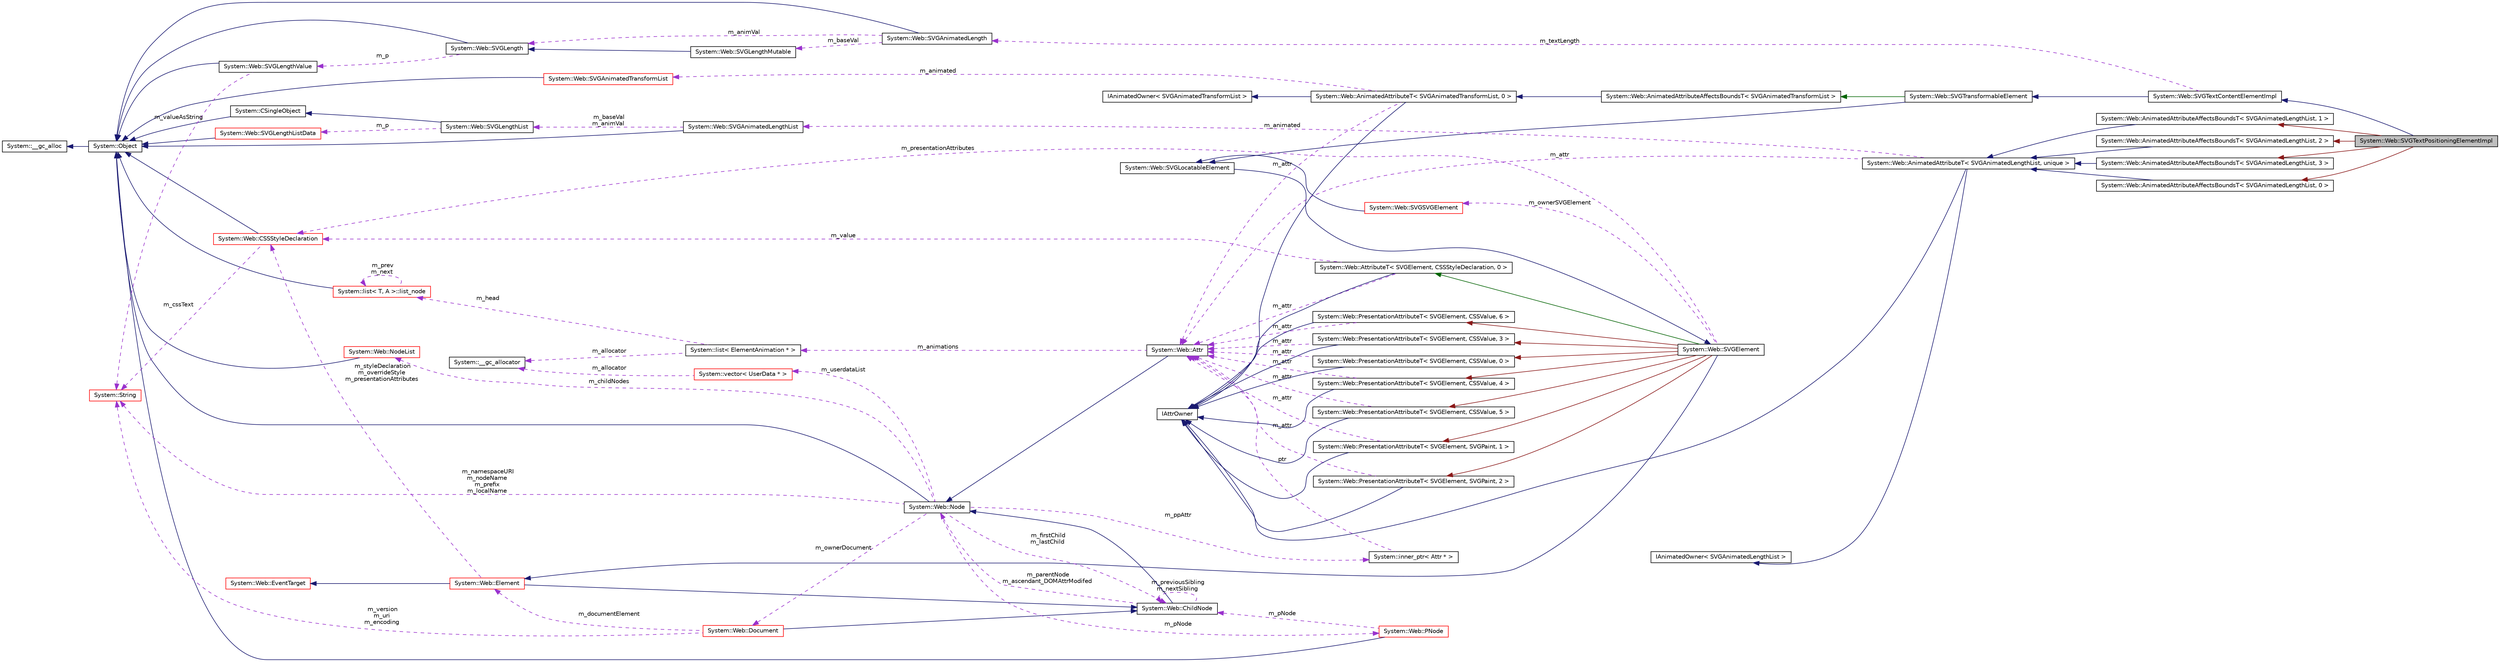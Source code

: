 digraph G
{
  edge [fontname="Helvetica",fontsize="10",labelfontname="Helvetica",labelfontsize="10"];
  node [fontname="Helvetica",fontsize="10",shape=record];
  rankdir="LR";
  Node1 [label="System::Web::SVGTextPositioningElementImpl",height=0.2,width=0.4,color="black", fillcolor="grey75", style="filled" fontcolor="black"];
  Node2 -> Node1 [dir="back",color="midnightblue",fontsize="10",style="solid",fontname="Helvetica"];
  Node2 [label="System::Web::SVGTextContentElementImpl",height=0.2,width=0.4,color="black", fillcolor="white", style="filled",URL="$class_system_1_1_web_1_1_s_v_g_text_content_element_impl.html"];
  Node3 -> Node2 [dir="back",color="midnightblue",fontsize="10",style="solid",fontname="Helvetica"];
  Node3 [label="System::Web::SVGTransformableElement",height=0.2,width=0.4,color="black", fillcolor="white", style="filled",URL="$class_system_1_1_web_1_1_s_v_g_transformable_element.html"];
  Node4 -> Node3 [dir="back",color="midnightblue",fontsize="10",style="solid",fontname="Helvetica"];
  Node4 [label="System::Web::SVGLocatableElement",height=0.2,width=0.4,color="black", fillcolor="white", style="filled",URL="$class_system_1_1_web_1_1_s_v_g_locatable_element.html"];
  Node5 -> Node4 [dir="back",color="midnightblue",fontsize="10",style="solid",fontname="Helvetica"];
  Node5 [label="System::Web::SVGElement",height=0.2,width=0.4,color="black", fillcolor="white", style="filled",URL="$class_system_1_1_web_1_1_s_v_g_element.html"];
  Node6 -> Node5 [dir="back",color="midnightblue",fontsize="10",style="solid",fontname="Helvetica"];
  Node6 [label="System::Web::Element",height=0.2,width=0.4,color="red", fillcolor="white", style="filled",URL="$class_system_1_1_web_1_1_element.html"];
  Node7 -> Node6 [dir="back",color="midnightblue",fontsize="10",style="solid",fontname="Helvetica"];
  Node7 [label="System::Web::ChildNode",height=0.2,width=0.4,color="black", fillcolor="white", style="filled",URL="$class_system_1_1_web_1_1_child_node.html"];
  Node8 -> Node7 [dir="back",color="midnightblue",fontsize="10",style="solid",fontname="Helvetica"];
  Node8 [label="System::Web::Node",height=0.2,width=0.4,color="black", fillcolor="white", style="filled",URL="$class_system_1_1_web_1_1_node.html"];
  Node9 -> Node8 [dir="back",color="midnightblue",fontsize="10",style="solid",fontname="Helvetica"];
  Node9 [label="System::Object",height=0.2,width=0.4,color="black", fillcolor="white", style="filled",URL="$class_system_1_1_object.html"];
  Node10 -> Node9 [dir="back",color="midnightblue",fontsize="10",style="solid",fontname="Helvetica"];
  Node10 [label="System::__gc_alloc",height=0.2,width=0.4,color="black", fillcolor="white", style="filled",URL="$class_system_1_1____gc__alloc.html"];
  Node11 -> Node8 [dir="back",color="darkorchid3",fontsize="10",style="dashed",label=" m_childNodes" ,fontname="Helvetica"];
  Node11 [label="System::Web::NodeList",height=0.2,width=0.4,color="red", fillcolor="white", style="filled",URL="$class_system_1_1_web_1_1_node_list.html"];
  Node9 -> Node11 [dir="back",color="midnightblue",fontsize="10",style="solid",fontname="Helvetica"];
  Node12 -> Node8 [dir="back",color="darkorchid3",fontsize="10",style="dashed",label=" m_ownerDocument" ,fontname="Helvetica"];
  Node12 [label="System::Web::Document",height=0.2,width=0.4,color="red", fillcolor="white", style="filled",URL="$class_system_1_1_web_1_1_document.html"];
  Node7 -> Node12 [dir="back",color="midnightblue",fontsize="10",style="solid",fontname="Helvetica"];
  Node13 -> Node12 [dir="back",color="darkorchid3",fontsize="10",style="dashed",label=" m_version\nm_uri\nm_encoding" ,fontname="Helvetica"];
  Node13 [label="System::String",height=0.2,width=0.4,color="red", fillcolor="white", style="filled",URL="$class_system_1_1_string.html"];
  Node6 -> Node12 [dir="back",color="darkorchid3",fontsize="10",style="dashed",label=" m_documentElement" ,fontname="Helvetica"];
  Node13 -> Node8 [dir="back",color="darkorchid3",fontsize="10",style="dashed",label=" m_namespaceURI\nm_nodeName\nm_prefix\nm_localName" ,fontname="Helvetica"];
  Node14 -> Node8 [dir="back",color="darkorchid3",fontsize="10",style="dashed",label=" m_pNode" ,fontname="Helvetica"];
  Node14 [label="System::Web::PNode",height=0.2,width=0.4,color="red", fillcolor="white", style="filled",URL="$class_system_1_1_web_1_1_p_node.html"];
  Node9 -> Node14 [dir="back",color="midnightblue",fontsize="10",style="solid",fontname="Helvetica"];
  Node7 -> Node14 [dir="back",color="darkorchid3",fontsize="10",style="dashed",label=" m_pNode" ,fontname="Helvetica"];
  Node7 -> Node8 [dir="back",color="darkorchid3",fontsize="10",style="dashed",label=" m_firstChild\nm_lastChild" ,fontname="Helvetica"];
  Node15 -> Node8 [dir="back",color="darkorchid3",fontsize="10",style="dashed",label=" m_userdataList" ,fontname="Helvetica"];
  Node15 [label="System::vector\< UserData * \>",height=0.2,width=0.4,color="red", fillcolor="white", style="filled",URL="$class_system_1_1vector.html"];
  Node16 -> Node15 [dir="back",color="darkorchid3",fontsize="10",style="dashed",label=" m_allocator" ,fontname="Helvetica"];
  Node16 [label="System::__gc_allocator",height=0.2,width=0.4,color="black", fillcolor="white", style="filled",URL="$class_system_1_1____gc__allocator.html"];
  Node17 -> Node8 [dir="back",color="darkorchid3",fontsize="10",style="dashed",label=" m_ppAttr" ,fontname="Helvetica"];
  Node17 [label="System::inner_ptr\< Attr * \>",height=0.2,width=0.4,color="black", fillcolor="white", style="filled",URL="$class_system_1_1inner__ptr.html"];
  Node18 -> Node17 [dir="back",color="darkorchid3",fontsize="10",style="dashed",label=" ptr" ,fontname="Helvetica"];
  Node18 [label="System::Web::Attr",height=0.2,width=0.4,color="black", fillcolor="white", style="filled",URL="$class_system_1_1_web_1_1_attr.html"];
  Node8 -> Node18 [dir="back",color="midnightblue",fontsize="10",style="solid",fontname="Helvetica"];
  Node19 -> Node18 [dir="back",color="darkorchid3",fontsize="10",style="dashed",label=" m_animations" ,fontname="Helvetica"];
  Node19 [label="System::list\< ElementAnimation * \>",height=0.2,width=0.4,color="black", fillcolor="white", style="filled",URL="$class_system_1_1list.html"];
  Node16 -> Node19 [dir="back",color="darkorchid3",fontsize="10",style="dashed",label=" m_allocator" ,fontname="Helvetica"];
  Node20 -> Node19 [dir="back",color="darkorchid3",fontsize="10",style="dashed",label=" m_head" ,fontname="Helvetica"];
  Node20 [label="System::list\< T, A \>::list_node",height=0.2,width=0.4,color="red", fillcolor="white", style="filled",URL="$class_system_1_1list_1_1list__node.html"];
  Node9 -> Node20 [dir="back",color="midnightblue",fontsize="10",style="solid",fontname="Helvetica"];
  Node20 -> Node20 [dir="back",color="darkorchid3",fontsize="10",style="dashed",label=" m_prev\nm_next" ,fontname="Helvetica"];
  Node8 -> Node7 [dir="back",color="darkorchid3",fontsize="10",style="dashed",label=" m_parentNode\nm_ascendant_DOMAttrModifed" ,fontname="Helvetica"];
  Node7 -> Node7 [dir="back",color="darkorchid3",fontsize="10",style="dashed",label=" m_previousSibling\nm_nextSibling" ,fontname="Helvetica"];
  Node21 -> Node6 [dir="back",color="midnightblue",fontsize="10",style="solid",fontname="Helvetica"];
  Node21 [label="System::Web::EventTarget",height=0.2,width=0.4,color="red", fillcolor="white", style="filled",URL="$class_system_1_1_web_1_1_event_target.html"];
  Node22 -> Node6 [dir="back",color="darkorchid3",fontsize="10",style="dashed",label=" m_styleDeclaration\nm_overrideStyle\nm_presentationAttributes" ,fontname="Helvetica"];
  Node22 [label="System::Web::CSSStyleDeclaration",height=0.2,width=0.4,color="red", fillcolor="white", style="filled",URL="$class_system_1_1_web_1_1_c_s_s_style_declaration.html"];
  Node9 -> Node22 [dir="back",color="midnightblue",fontsize="10",style="solid",fontname="Helvetica"];
  Node13 -> Node22 [dir="back",color="darkorchid3",fontsize="10",style="dashed",label=" m_cssText" ,fontname="Helvetica"];
  Node23 -> Node5 [dir="back",color="darkgreen",fontsize="10",style="solid",fontname="Helvetica"];
  Node23 [label="System::Web::AttributeT\< SVGElement, CSSStyleDeclaration, 0 \>",height=0.2,width=0.4,color="black", fillcolor="white", style="filled",URL="$class_system_1_1_web_1_1_attribute_t.html"];
  Node24 -> Node23 [dir="back",color="midnightblue",fontsize="10",style="solid",fontname="Helvetica"];
  Node24 [label="IAttrOwner",height=0.2,width=0.4,color="black", fillcolor="white", style="filled",URL="$class_i_attr_owner.html"];
  Node18 -> Node23 [dir="back",color="darkorchid3",fontsize="10",style="dashed",label=" m_attr" ,fontname="Helvetica"];
  Node22 -> Node23 [dir="back",color="darkorchid3",fontsize="10",style="dashed",label=" m_value" ,fontname="Helvetica"];
  Node25 -> Node5 [dir="back",color="firebrick4",fontsize="10",style="solid",fontname="Helvetica"];
  Node25 [label="System::Web::PresentationAttributeT\< SVGElement, CSSValue, 0 \>",height=0.2,width=0.4,color="black", fillcolor="white", style="filled",URL="$class_system_1_1_web_1_1_presentation_attribute_t.html"];
  Node24 -> Node25 [dir="back",color="midnightblue",fontsize="10",style="solid",fontname="Helvetica"];
  Node18 -> Node25 [dir="back",color="darkorchid3",fontsize="10",style="dashed",label=" m_attr" ,fontname="Helvetica"];
  Node26 -> Node5 [dir="back",color="firebrick4",fontsize="10",style="solid",fontname="Helvetica"];
  Node26 [label="System::Web::PresentationAttributeT\< SVGElement, SVGPaint, 1 \>",height=0.2,width=0.4,color="black", fillcolor="white", style="filled",URL="$class_system_1_1_web_1_1_presentation_attribute_t.html"];
  Node24 -> Node26 [dir="back",color="midnightblue",fontsize="10",style="solid",fontname="Helvetica"];
  Node18 -> Node26 [dir="back",color="darkorchid3",fontsize="10",style="dashed",label=" m_attr" ,fontname="Helvetica"];
  Node27 -> Node5 [dir="back",color="firebrick4",fontsize="10",style="solid",fontname="Helvetica"];
  Node27 [label="System::Web::PresentationAttributeT\< SVGElement, SVGPaint, 2 \>",height=0.2,width=0.4,color="black", fillcolor="white", style="filled",URL="$class_system_1_1_web_1_1_presentation_attribute_t.html"];
  Node24 -> Node27 [dir="back",color="midnightblue",fontsize="10",style="solid",fontname="Helvetica"];
  Node18 -> Node27 [dir="back",color="darkorchid3",fontsize="10",style="dashed",label=" m_attr" ,fontname="Helvetica"];
  Node28 -> Node5 [dir="back",color="firebrick4",fontsize="10",style="solid",fontname="Helvetica"];
  Node28 [label="System::Web::PresentationAttributeT\< SVGElement, CSSValue, 3 \>",height=0.2,width=0.4,color="black", fillcolor="white", style="filled",URL="$class_system_1_1_web_1_1_presentation_attribute_t.html"];
  Node24 -> Node28 [dir="back",color="midnightblue",fontsize="10",style="solid",fontname="Helvetica"];
  Node18 -> Node28 [dir="back",color="darkorchid3",fontsize="10",style="dashed",label=" m_attr" ,fontname="Helvetica"];
  Node29 -> Node5 [dir="back",color="firebrick4",fontsize="10",style="solid",fontname="Helvetica"];
  Node29 [label="System::Web::PresentationAttributeT\< SVGElement, CSSValue, 4 \>",height=0.2,width=0.4,color="black", fillcolor="white", style="filled",URL="$class_system_1_1_web_1_1_presentation_attribute_t.html"];
  Node24 -> Node29 [dir="back",color="midnightblue",fontsize="10",style="solid",fontname="Helvetica"];
  Node18 -> Node29 [dir="back",color="darkorchid3",fontsize="10",style="dashed",label=" m_attr" ,fontname="Helvetica"];
  Node30 -> Node5 [dir="back",color="firebrick4",fontsize="10",style="solid",fontname="Helvetica"];
  Node30 [label="System::Web::PresentationAttributeT\< SVGElement, CSSValue, 5 \>",height=0.2,width=0.4,color="black", fillcolor="white", style="filled",URL="$class_system_1_1_web_1_1_presentation_attribute_t.html"];
  Node24 -> Node30 [dir="back",color="midnightblue",fontsize="10",style="solid",fontname="Helvetica"];
  Node18 -> Node30 [dir="back",color="darkorchid3",fontsize="10",style="dashed",label=" m_attr" ,fontname="Helvetica"];
  Node31 -> Node5 [dir="back",color="firebrick4",fontsize="10",style="solid",fontname="Helvetica"];
  Node31 [label="System::Web::PresentationAttributeT\< SVGElement, CSSValue, 6 \>",height=0.2,width=0.4,color="black", fillcolor="white", style="filled",URL="$class_system_1_1_web_1_1_presentation_attribute_t.html"];
  Node24 -> Node31 [dir="back",color="midnightblue",fontsize="10",style="solid",fontname="Helvetica"];
  Node18 -> Node31 [dir="back",color="darkorchid3",fontsize="10",style="dashed",label=" m_attr" ,fontname="Helvetica"];
  Node32 -> Node5 [dir="back",color="darkorchid3",fontsize="10",style="dashed",label=" m_ownerSVGElement" ,fontname="Helvetica"];
  Node32 [label="System::Web::SVGSVGElement",height=0.2,width=0.4,color="red", fillcolor="white", style="filled",URL="$class_system_1_1_web_1_1_s_v_g_s_v_g_element.html"];
  Node4 -> Node32 [dir="back",color="midnightblue",fontsize="10",style="solid",fontname="Helvetica"];
  Node22 -> Node5 [dir="back",color="darkorchid3",fontsize="10",style="dashed",label=" m_presentationAttributes" ,fontname="Helvetica"];
  Node33 -> Node3 [dir="back",color="darkgreen",fontsize="10",style="solid",fontname="Helvetica"];
  Node33 [label="System::Web::AnimatedAttributeAffectsBoundsT\< SVGAnimatedTransformList \>",height=0.2,width=0.4,color="black", fillcolor="white", style="filled",URL="$class_system_1_1_web_1_1_animated_attribute_affects_bounds_t.html"];
  Node34 -> Node33 [dir="back",color="midnightblue",fontsize="10",style="solid",fontname="Helvetica"];
  Node34 [label="System::Web::AnimatedAttributeT\< SVGAnimatedTransformList, 0 \>",height=0.2,width=0.4,color="black", fillcolor="white", style="filled",URL="$class_system_1_1_web_1_1_animated_attribute_t.html"];
  Node24 -> Node34 [dir="back",color="midnightblue",fontsize="10",style="solid",fontname="Helvetica"];
  Node35 -> Node34 [dir="back",color="midnightblue",fontsize="10",style="solid",fontname="Helvetica"];
  Node35 [label="IAnimatedOwner\< SVGAnimatedTransformList \>",height=0.2,width=0.4,color="black", fillcolor="white", style="filled",URL="$class_i_animated_owner.html"];
  Node36 -> Node34 [dir="back",color="darkorchid3",fontsize="10",style="dashed",label=" m_animated" ,fontname="Helvetica"];
  Node36 [label="System::Web::SVGAnimatedTransformList",height=0.2,width=0.4,color="red", fillcolor="white", style="filled",URL="$class_system_1_1_web_1_1_s_v_g_animated_transform_list.html"];
  Node9 -> Node36 [dir="back",color="midnightblue",fontsize="10",style="solid",fontname="Helvetica"];
  Node18 -> Node34 [dir="back",color="darkorchid3",fontsize="10",style="dashed",label=" m_attr" ,fontname="Helvetica"];
  Node37 -> Node2 [dir="back",color="darkorchid3",fontsize="10",style="dashed",label=" m_textLength" ,fontname="Helvetica"];
  Node37 [label="System::Web::SVGAnimatedLength",height=0.2,width=0.4,color="black", fillcolor="white", style="filled",URL="$class_system_1_1_web_1_1_s_v_g_animated_length.html"];
  Node9 -> Node37 [dir="back",color="midnightblue",fontsize="10",style="solid",fontname="Helvetica"];
  Node38 -> Node37 [dir="back",color="darkorchid3",fontsize="10",style="dashed",label=" m_animVal" ,fontname="Helvetica"];
  Node38 [label="System::Web::SVGLength",height=0.2,width=0.4,color="black", fillcolor="white", style="filled",URL="$class_system_1_1_web_1_1_s_v_g_length.html"];
  Node9 -> Node38 [dir="back",color="midnightblue",fontsize="10",style="solid",fontname="Helvetica"];
  Node39 -> Node38 [dir="back",color="darkorchid3",fontsize="10",style="dashed",label=" m_p" ,fontname="Helvetica"];
  Node39 [label="System::Web::SVGLengthValue",height=0.2,width=0.4,color="black", fillcolor="white", style="filled",URL="$class_system_1_1_web_1_1_s_v_g_length_value.html"];
  Node9 -> Node39 [dir="back",color="midnightblue",fontsize="10",style="solid",fontname="Helvetica"];
  Node13 -> Node39 [dir="back",color="darkorchid3",fontsize="10",style="dashed",label=" m_valueAsString" ,fontname="Helvetica"];
  Node40 -> Node37 [dir="back",color="darkorchid3",fontsize="10",style="dashed",label=" m_baseVal" ,fontname="Helvetica"];
  Node40 [label="System::Web::SVGLengthMutable",height=0.2,width=0.4,color="black", fillcolor="white", style="filled",URL="$class_system_1_1_web_1_1_s_v_g_length_mutable.html"];
  Node38 -> Node40 [dir="back",color="midnightblue",fontsize="10",style="solid",fontname="Helvetica"];
  Node41 -> Node1 [dir="back",color="firebrick4",fontsize="10",style="solid",fontname="Helvetica"];
  Node41 [label="System::Web::AnimatedAttributeAffectsBoundsT\< SVGAnimatedLengthList, 0 \>",height=0.2,width=0.4,color="black", fillcolor="white", style="filled",URL="$class_system_1_1_web_1_1_animated_attribute_affects_bounds_t.html"];
  Node42 -> Node41 [dir="back",color="midnightblue",fontsize="10",style="solid",fontname="Helvetica"];
  Node42 [label="System::Web::AnimatedAttributeT\< SVGAnimatedLengthList, unique \>",height=0.2,width=0.4,color="black", fillcolor="white", style="filled",URL="$class_system_1_1_web_1_1_animated_attribute_t.html"];
  Node24 -> Node42 [dir="back",color="midnightblue",fontsize="10",style="solid",fontname="Helvetica"];
  Node43 -> Node42 [dir="back",color="midnightblue",fontsize="10",style="solid",fontname="Helvetica"];
  Node43 [label="IAnimatedOwner\< SVGAnimatedLengthList \>",height=0.2,width=0.4,color="black", fillcolor="white", style="filled",URL="$class_i_animated_owner.html"];
  Node18 -> Node42 [dir="back",color="darkorchid3",fontsize="10",style="dashed",label=" m_attr" ,fontname="Helvetica"];
  Node44 -> Node42 [dir="back",color="darkorchid3",fontsize="10",style="dashed",label=" m_animated" ,fontname="Helvetica"];
  Node44 [label="System::Web::SVGAnimatedLengthList",height=0.2,width=0.4,color="black", fillcolor="white", style="filled",URL="$class_system_1_1_web_1_1_s_v_g_animated_length_list.html"];
  Node9 -> Node44 [dir="back",color="midnightblue",fontsize="10",style="solid",fontname="Helvetica"];
  Node45 -> Node44 [dir="back",color="darkorchid3",fontsize="10",style="dashed",label=" m_baseVal\nm_animVal" ,fontname="Helvetica"];
  Node45 [label="System::Web::SVGLengthList",height=0.2,width=0.4,color="black", fillcolor="white", style="filled",URL="$class_system_1_1_web_1_1_s_v_g_length_list.html"];
  Node46 -> Node45 [dir="back",color="midnightblue",fontsize="10",style="solid",fontname="Helvetica"];
  Node46 [label="System::CSingleObject",height=0.2,width=0.4,color="black", fillcolor="white", style="filled",URL="$class_system_1_1_c_single_object.html"];
  Node9 -> Node46 [dir="back",color="midnightblue",fontsize="10",style="solid",fontname="Helvetica"];
  Node47 -> Node45 [dir="back",color="darkorchid3",fontsize="10",style="dashed",label=" m_p" ,fontname="Helvetica"];
  Node47 [label="System::Web::SVGLengthListData",height=0.2,width=0.4,color="red", fillcolor="white", style="filled",URL="$class_system_1_1_web_1_1_s_v_g_length_list_data.html"];
  Node9 -> Node47 [dir="back",color="midnightblue",fontsize="10",style="solid",fontname="Helvetica"];
  Node48 -> Node1 [dir="back",color="firebrick4",fontsize="10",style="solid",fontname="Helvetica"];
  Node48 [label="System::Web::AnimatedAttributeAffectsBoundsT\< SVGAnimatedLengthList, 1 \>",height=0.2,width=0.4,color="black", fillcolor="white", style="filled",URL="$class_system_1_1_web_1_1_animated_attribute_affects_bounds_t.html"];
  Node42 -> Node48 [dir="back",color="midnightblue",fontsize="10",style="solid",fontname="Helvetica"];
  Node49 -> Node1 [dir="back",color="firebrick4",fontsize="10",style="solid",fontname="Helvetica"];
  Node49 [label="System::Web::AnimatedAttributeAffectsBoundsT\< SVGAnimatedLengthList, 2 \>",height=0.2,width=0.4,color="black", fillcolor="white", style="filled",URL="$class_system_1_1_web_1_1_animated_attribute_affects_bounds_t.html"];
  Node42 -> Node49 [dir="back",color="midnightblue",fontsize="10",style="solid",fontname="Helvetica"];
  Node50 -> Node1 [dir="back",color="firebrick4",fontsize="10",style="solid",fontname="Helvetica"];
  Node50 [label="System::Web::AnimatedAttributeAffectsBoundsT\< SVGAnimatedLengthList, 3 \>",height=0.2,width=0.4,color="black", fillcolor="white", style="filled",URL="$class_system_1_1_web_1_1_animated_attribute_affects_bounds_t.html"];
  Node42 -> Node50 [dir="back",color="midnightblue",fontsize="10",style="solid",fontname="Helvetica"];
}
